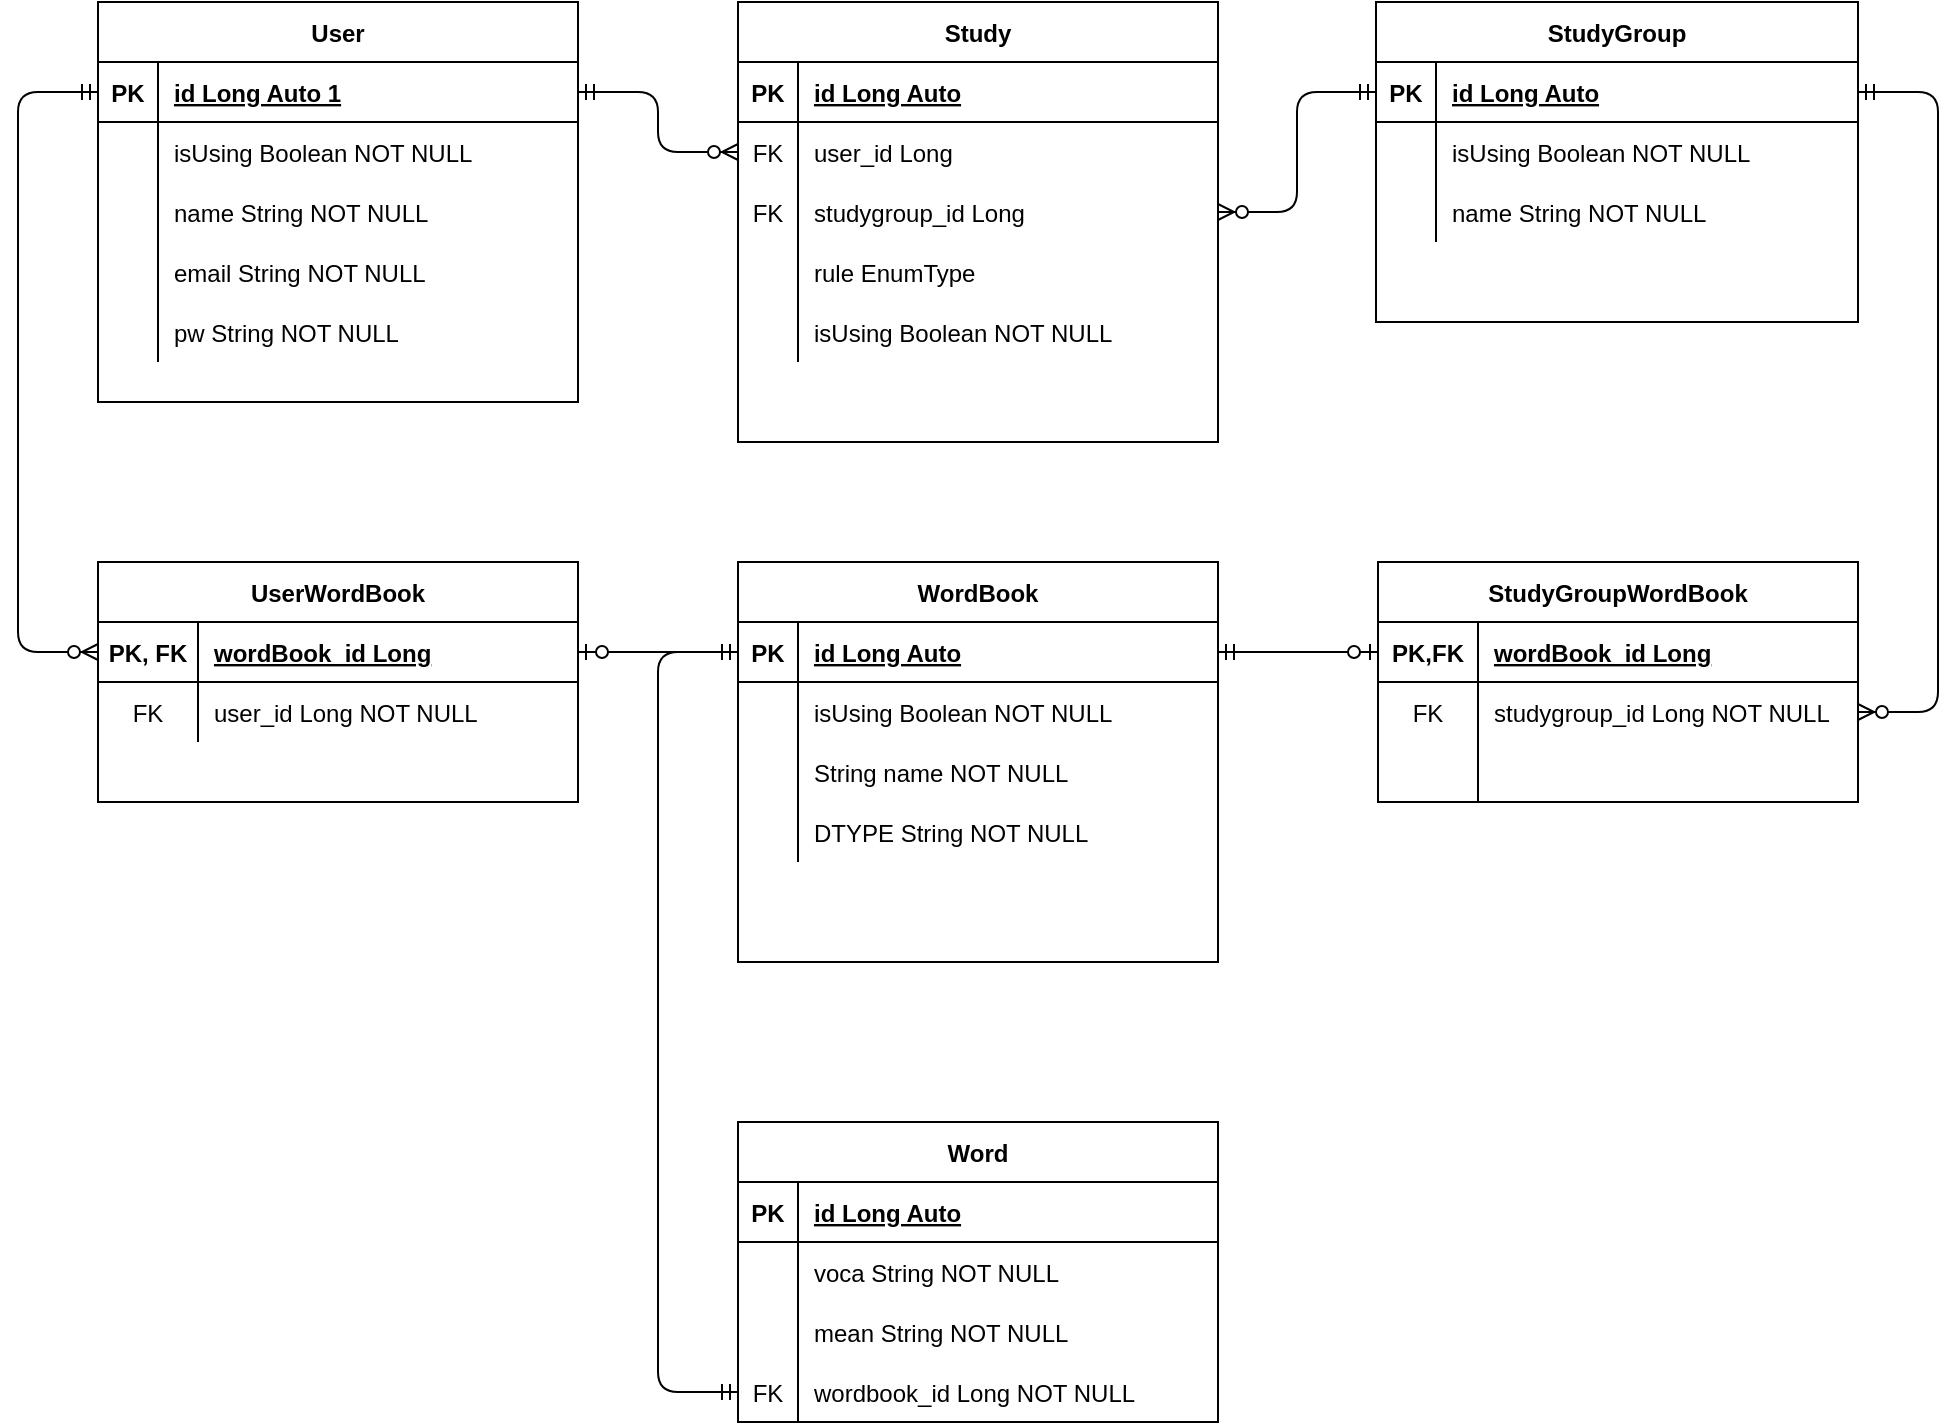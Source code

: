 <mxfile version="14.1.8" type="device"><diagram id="R2lEEEUBdFMjLlhIrx00" name="Page-1"><mxGraphModel dx="1346" dy="760" grid="1" gridSize="10" guides="1" tooltips="1" connect="1" arrows="1" fold="1" page="1" pageScale="1" pageWidth="850" pageHeight="1100" math="0" shadow="0" extFonts="Permanent Marker^https://fonts.googleapis.com/css?family=Permanent+Marker"><root><mxCell id="0"/><mxCell id="1" parent="0"/><mxCell id="C-vyLk0tnHw3VtMMgP7b-2" value="WordBook" style="shape=table;startSize=30;container=1;collapsible=1;childLayout=tableLayout;fixedRows=1;rowLines=0;fontStyle=1;align=center;resizeLast=1;" parent="1" vertex="1"><mxGeometry x="520" y="720" width="240" height="200" as="geometry"/></mxCell><mxCell id="C-vyLk0tnHw3VtMMgP7b-3" value="" style="shape=partialRectangle;collapsible=0;dropTarget=0;pointerEvents=0;fillColor=none;points=[[0,0.5],[1,0.5]];portConstraint=eastwest;top=0;left=0;right=0;bottom=1;" parent="C-vyLk0tnHw3VtMMgP7b-2" vertex="1"><mxGeometry y="30" width="240" height="30" as="geometry"/></mxCell><mxCell id="C-vyLk0tnHw3VtMMgP7b-4" value="PK" style="shape=partialRectangle;overflow=hidden;connectable=0;fillColor=none;top=0;left=0;bottom=0;right=0;fontStyle=1;" parent="C-vyLk0tnHw3VtMMgP7b-3" vertex="1"><mxGeometry width="30" height="30" as="geometry"/></mxCell><mxCell id="C-vyLk0tnHw3VtMMgP7b-5" value="id Long Auto" style="shape=partialRectangle;overflow=hidden;connectable=0;fillColor=none;top=0;left=0;bottom=0;right=0;align=left;spacingLeft=6;fontStyle=5;" parent="C-vyLk0tnHw3VtMMgP7b-3" vertex="1"><mxGeometry x="30" width="210" height="30" as="geometry"/></mxCell><mxCell id="C-vyLk0tnHw3VtMMgP7b-6" value="" style="shape=partialRectangle;collapsible=0;dropTarget=0;pointerEvents=0;fillColor=none;points=[[0,0.5],[1,0.5]];portConstraint=eastwest;top=0;left=0;right=0;bottom=0;" parent="C-vyLk0tnHw3VtMMgP7b-2" vertex="1"><mxGeometry y="60" width="240" height="30" as="geometry"/></mxCell><mxCell id="C-vyLk0tnHw3VtMMgP7b-7" value="" style="shape=partialRectangle;overflow=hidden;connectable=0;fillColor=none;top=0;left=0;bottom=0;right=0;" parent="C-vyLk0tnHw3VtMMgP7b-6" vertex="1"><mxGeometry width="30" height="30" as="geometry"/></mxCell><mxCell id="C-vyLk0tnHw3VtMMgP7b-8" value="isUsing Boolean NOT NULL" style="shape=partialRectangle;overflow=hidden;connectable=0;fillColor=none;top=0;left=0;bottom=0;right=0;align=left;spacingLeft=6;" parent="C-vyLk0tnHw3VtMMgP7b-6" vertex="1"><mxGeometry x="30" width="210" height="30" as="geometry"/></mxCell><mxCell id="C-vyLk0tnHw3VtMMgP7b-9" value="" style="shape=partialRectangle;collapsible=0;dropTarget=0;pointerEvents=0;fillColor=none;points=[[0,0.5],[1,0.5]];portConstraint=eastwest;top=0;left=0;right=0;bottom=0;" parent="C-vyLk0tnHw3VtMMgP7b-2" vertex="1"><mxGeometry y="90" width="240" height="30" as="geometry"/></mxCell><mxCell id="C-vyLk0tnHw3VtMMgP7b-10" value="" style="shape=partialRectangle;overflow=hidden;connectable=0;fillColor=none;top=0;left=0;bottom=0;right=0;" parent="C-vyLk0tnHw3VtMMgP7b-9" vertex="1"><mxGeometry width="30" height="30" as="geometry"/></mxCell><mxCell id="C-vyLk0tnHw3VtMMgP7b-11" value="String name NOT NULL" style="shape=partialRectangle;overflow=hidden;connectable=0;fillColor=none;top=0;left=0;bottom=0;right=0;align=left;spacingLeft=6;" parent="C-vyLk0tnHw3VtMMgP7b-9" vertex="1"><mxGeometry x="30" width="210" height="30" as="geometry"/></mxCell><mxCell id="I75-pqiJcvE2lzbX0p5q-72" value="" style="shape=partialRectangle;collapsible=0;dropTarget=0;pointerEvents=0;fillColor=none;top=0;left=0;bottom=0;right=0;points=[[0,0.5],[1,0.5]];portConstraint=eastwest;" parent="C-vyLk0tnHw3VtMMgP7b-2" vertex="1"><mxGeometry y="120" width="240" height="30" as="geometry"/></mxCell><mxCell id="I75-pqiJcvE2lzbX0p5q-73" value="" style="shape=partialRectangle;connectable=0;fillColor=none;top=0;left=0;bottom=0;right=0;editable=1;overflow=hidden;" parent="I75-pqiJcvE2lzbX0p5q-72" vertex="1"><mxGeometry width="30" height="30" as="geometry"/></mxCell><mxCell id="I75-pqiJcvE2lzbX0p5q-74" value="DTYPE String NOT NULL" style="shape=partialRectangle;connectable=0;fillColor=none;top=0;left=0;bottom=0;right=0;align=left;spacingLeft=6;overflow=hidden;" parent="I75-pqiJcvE2lzbX0p5q-72" vertex="1"><mxGeometry x="30" width="210" height="30" as="geometry"/></mxCell><mxCell id="C-vyLk0tnHw3VtMMgP7b-13" value="UserWordBook" style="shape=table;startSize=30;container=1;collapsible=1;childLayout=tableLayout;fixedRows=1;rowLines=0;fontStyle=1;align=center;resizeLast=1;" parent="1" vertex="1"><mxGeometry x="200" y="720" width="240" height="120" as="geometry"/></mxCell><mxCell id="C-vyLk0tnHw3VtMMgP7b-14" value="" style="shape=partialRectangle;collapsible=0;dropTarget=0;pointerEvents=0;fillColor=none;points=[[0,0.5],[1,0.5]];portConstraint=eastwest;top=0;left=0;right=0;bottom=1;" parent="C-vyLk0tnHw3VtMMgP7b-13" vertex="1"><mxGeometry y="30" width="240" height="30" as="geometry"/></mxCell><mxCell id="C-vyLk0tnHw3VtMMgP7b-15" value="PK, FK" style="shape=partialRectangle;overflow=hidden;connectable=0;fillColor=none;top=0;left=0;bottom=0;right=0;fontStyle=1;" parent="C-vyLk0tnHw3VtMMgP7b-14" vertex="1"><mxGeometry width="50" height="30" as="geometry"/></mxCell><mxCell id="C-vyLk0tnHw3VtMMgP7b-16" value="wordBook_id Long" style="shape=partialRectangle;overflow=hidden;connectable=0;fillColor=none;top=0;left=0;bottom=0;right=0;align=left;spacingLeft=6;fontStyle=5;" parent="C-vyLk0tnHw3VtMMgP7b-14" vertex="1"><mxGeometry x="50" width="190" height="30" as="geometry"/></mxCell><mxCell id="C-vyLk0tnHw3VtMMgP7b-17" value="" style="shape=partialRectangle;collapsible=0;dropTarget=0;pointerEvents=0;fillColor=none;points=[[0,0.5],[1,0.5]];portConstraint=eastwest;top=0;left=0;right=0;bottom=0;" parent="C-vyLk0tnHw3VtMMgP7b-13" vertex="1"><mxGeometry y="60" width="240" height="30" as="geometry"/></mxCell><mxCell id="C-vyLk0tnHw3VtMMgP7b-18" value="FK" style="shape=partialRectangle;overflow=hidden;connectable=0;fillColor=none;top=0;left=0;bottom=0;right=0;" parent="C-vyLk0tnHw3VtMMgP7b-17" vertex="1"><mxGeometry width="50" height="30" as="geometry"/></mxCell><mxCell id="C-vyLk0tnHw3VtMMgP7b-19" value="user_id Long NOT NULL" style="shape=partialRectangle;overflow=hidden;connectable=0;fillColor=none;top=0;left=0;bottom=0;right=0;align=left;spacingLeft=6;" parent="C-vyLk0tnHw3VtMMgP7b-17" vertex="1"><mxGeometry x="50" width="190" height="30" as="geometry"/></mxCell><mxCell id="C-vyLk0tnHw3VtMMgP7b-23" value="User" style="shape=table;startSize=30;container=1;collapsible=1;childLayout=tableLayout;fixedRows=1;rowLines=0;fontStyle=1;align=center;resizeLast=1;" parent="1" vertex="1"><mxGeometry x="200" y="440" width="240" height="200" as="geometry"/></mxCell><mxCell id="C-vyLk0tnHw3VtMMgP7b-24" value="" style="shape=partialRectangle;collapsible=0;dropTarget=0;pointerEvents=0;fillColor=none;points=[[0,0.5],[1,0.5]];portConstraint=eastwest;top=0;left=0;right=0;bottom=1;" parent="C-vyLk0tnHw3VtMMgP7b-23" vertex="1"><mxGeometry y="30" width="240" height="30" as="geometry"/></mxCell><mxCell id="C-vyLk0tnHw3VtMMgP7b-25" value="PK" style="shape=partialRectangle;overflow=hidden;connectable=0;fillColor=none;top=0;left=0;bottom=0;right=0;fontStyle=1;" parent="C-vyLk0tnHw3VtMMgP7b-24" vertex="1"><mxGeometry width="30" height="30" as="geometry"/></mxCell><mxCell id="C-vyLk0tnHw3VtMMgP7b-26" value="id Long Auto 1" style="shape=partialRectangle;overflow=hidden;connectable=0;fillColor=none;top=0;left=0;bottom=0;right=0;align=left;spacingLeft=6;fontStyle=5;" parent="C-vyLk0tnHw3VtMMgP7b-24" vertex="1"><mxGeometry x="30" width="210" height="30" as="geometry"/></mxCell><mxCell id="I75-pqiJcvE2lzbX0p5q-58" value="" style="shape=partialRectangle;collapsible=0;dropTarget=0;pointerEvents=0;fillColor=none;top=0;left=0;bottom=0;right=0;points=[[0,0.5],[1,0.5]];portConstraint=eastwest;" parent="C-vyLk0tnHw3VtMMgP7b-23" vertex="1"><mxGeometry y="60" width="240" height="30" as="geometry"/></mxCell><mxCell id="I75-pqiJcvE2lzbX0p5q-59" value="" style="shape=partialRectangle;connectable=0;fillColor=none;top=0;left=0;bottom=0;right=0;editable=1;overflow=hidden;" parent="I75-pqiJcvE2lzbX0p5q-58" vertex="1"><mxGeometry width="30" height="30" as="geometry"/></mxCell><mxCell id="I75-pqiJcvE2lzbX0p5q-60" value="isUsing Boolean NOT NULL" style="shape=partialRectangle;connectable=0;fillColor=none;top=0;left=0;bottom=0;right=0;align=left;spacingLeft=6;overflow=hidden;" parent="I75-pqiJcvE2lzbX0p5q-58" vertex="1"><mxGeometry x="30" width="210" height="30" as="geometry"/></mxCell><mxCell id="C-vyLk0tnHw3VtMMgP7b-27" value="" style="shape=partialRectangle;collapsible=0;dropTarget=0;pointerEvents=0;fillColor=none;points=[[0,0.5],[1,0.5]];portConstraint=eastwest;top=0;left=0;right=0;bottom=0;" parent="C-vyLk0tnHw3VtMMgP7b-23" vertex="1"><mxGeometry y="90" width="240" height="30" as="geometry"/></mxCell><mxCell id="C-vyLk0tnHw3VtMMgP7b-28" value="" style="shape=partialRectangle;overflow=hidden;connectable=0;fillColor=none;top=0;left=0;bottom=0;right=0;" parent="C-vyLk0tnHw3VtMMgP7b-27" vertex="1"><mxGeometry width="30" height="30" as="geometry"/></mxCell><mxCell id="C-vyLk0tnHw3VtMMgP7b-29" value="name String NOT NULL" style="shape=partialRectangle;overflow=hidden;connectable=0;fillColor=none;top=0;left=0;bottom=0;right=0;align=left;spacingLeft=6;" parent="C-vyLk0tnHw3VtMMgP7b-27" vertex="1"><mxGeometry x="30" width="210" height="30" as="geometry"/></mxCell><mxCell id="I75-pqiJcvE2lzbX0p5q-37" value="" style="shape=partialRectangle;collapsible=0;dropTarget=0;pointerEvents=0;fillColor=none;top=0;left=0;bottom=0;right=0;points=[[0,0.5],[1,0.5]];portConstraint=eastwest;" parent="C-vyLk0tnHw3VtMMgP7b-23" vertex="1"><mxGeometry y="120" width="240" height="30" as="geometry"/></mxCell><mxCell id="I75-pqiJcvE2lzbX0p5q-38" value="" style="shape=partialRectangle;connectable=0;fillColor=none;top=0;left=0;bottom=0;right=0;editable=1;overflow=hidden;" parent="I75-pqiJcvE2lzbX0p5q-37" vertex="1"><mxGeometry width="30" height="30" as="geometry"/></mxCell><mxCell id="I75-pqiJcvE2lzbX0p5q-39" value="email String NOT NULL" style="shape=partialRectangle;connectable=0;fillColor=none;top=0;left=0;bottom=0;right=0;align=left;spacingLeft=6;overflow=hidden;" parent="I75-pqiJcvE2lzbX0p5q-37" vertex="1"><mxGeometry x="30" width="210" height="30" as="geometry"/></mxCell><mxCell id="I75-pqiJcvE2lzbX0p5q-44" value="" style="shape=partialRectangle;collapsible=0;dropTarget=0;pointerEvents=0;fillColor=none;top=0;left=0;bottom=0;right=0;points=[[0,0.5],[1,0.5]];portConstraint=eastwest;" parent="C-vyLk0tnHw3VtMMgP7b-23" vertex="1"><mxGeometry y="150" width="240" height="30" as="geometry"/></mxCell><mxCell id="I75-pqiJcvE2lzbX0p5q-45" value="" style="shape=partialRectangle;connectable=0;fillColor=none;top=0;left=0;bottom=0;right=0;editable=1;overflow=hidden;" parent="I75-pqiJcvE2lzbX0p5q-44" vertex="1"><mxGeometry width="30" height="30" as="geometry"/></mxCell><mxCell id="I75-pqiJcvE2lzbX0p5q-46" value="pw String NOT NULL" style="shape=partialRectangle;connectable=0;fillColor=none;top=0;left=0;bottom=0;right=0;align=left;spacingLeft=6;overflow=hidden;" parent="I75-pqiJcvE2lzbX0p5q-44" vertex="1"><mxGeometry x="30" width="210" height="30" as="geometry"/></mxCell><mxCell id="I75-pqiJcvE2lzbX0p5q-1" value="StudyGroupWordBook" style="shape=table;startSize=30;container=1;collapsible=1;childLayout=tableLayout;fixedRows=1;rowLines=0;fontStyle=1;align=center;resizeLast=1;" parent="1" vertex="1"><mxGeometry x="840" y="720" width="240" height="120" as="geometry"/></mxCell><mxCell id="I75-pqiJcvE2lzbX0p5q-2" value="" style="shape=partialRectangle;collapsible=0;dropTarget=0;pointerEvents=0;fillColor=none;points=[[0,0.5],[1,0.5]];portConstraint=eastwest;top=0;left=0;right=0;bottom=1;" parent="I75-pqiJcvE2lzbX0p5q-1" vertex="1"><mxGeometry y="30" width="240" height="30" as="geometry"/></mxCell><mxCell id="I75-pqiJcvE2lzbX0p5q-3" value="PK,FK" style="shape=partialRectangle;overflow=hidden;connectable=0;fillColor=none;top=0;left=0;bottom=0;right=0;fontStyle=1;" parent="I75-pqiJcvE2lzbX0p5q-2" vertex="1"><mxGeometry width="50" height="30" as="geometry"/></mxCell><mxCell id="I75-pqiJcvE2lzbX0p5q-4" value="wordBook_id Long" style="shape=partialRectangle;overflow=hidden;connectable=0;fillColor=none;top=0;left=0;bottom=0;right=0;align=left;spacingLeft=6;fontStyle=5;" parent="I75-pqiJcvE2lzbX0p5q-2" vertex="1"><mxGeometry x="50" width="190" height="30" as="geometry"/></mxCell><mxCell id="I75-pqiJcvE2lzbX0p5q-5" value="" style="shape=partialRectangle;collapsible=0;dropTarget=0;pointerEvents=0;fillColor=none;points=[[0,0.5],[1,0.5]];portConstraint=eastwest;top=0;left=0;right=0;bottom=0;" parent="I75-pqiJcvE2lzbX0p5q-1" vertex="1"><mxGeometry y="60" width="240" height="30" as="geometry"/></mxCell><mxCell id="I75-pqiJcvE2lzbX0p5q-6" value="FK" style="shape=partialRectangle;overflow=hidden;connectable=0;fillColor=none;top=0;left=0;bottom=0;right=0;" parent="I75-pqiJcvE2lzbX0p5q-5" vertex="1"><mxGeometry width="50" height="30" as="geometry"/></mxCell><mxCell id="I75-pqiJcvE2lzbX0p5q-7" value="studygroup_id Long NOT NULL" style="shape=partialRectangle;overflow=hidden;connectable=0;fillColor=none;top=0;left=0;bottom=0;right=0;align=left;spacingLeft=6;" parent="I75-pqiJcvE2lzbX0p5q-5" vertex="1"><mxGeometry x="50" width="190" height="30" as="geometry"/></mxCell><mxCell id="I75-pqiJcvE2lzbX0p5q-8" value="" style="shape=partialRectangle;collapsible=0;dropTarget=0;pointerEvents=0;fillColor=none;points=[[0,0.5],[1,0.5]];portConstraint=eastwest;top=0;left=0;right=0;bottom=0;" parent="I75-pqiJcvE2lzbX0p5q-1" vertex="1"><mxGeometry y="90" width="240" height="30" as="geometry"/></mxCell><mxCell id="I75-pqiJcvE2lzbX0p5q-9" value="" style="shape=partialRectangle;overflow=hidden;connectable=0;fillColor=none;top=0;left=0;bottom=0;right=0;" parent="I75-pqiJcvE2lzbX0p5q-8" vertex="1"><mxGeometry width="50" height="30" as="geometry"/></mxCell><mxCell id="I75-pqiJcvE2lzbX0p5q-10" value="" style="shape=partialRectangle;overflow=hidden;connectable=0;fillColor=none;top=0;left=0;bottom=0;right=0;align=left;spacingLeft=6;" parent="I75-pqiJcvE2lzbX0p5q-8" vertex="1"><mxGeometry x="50" width="190" height="30" as="geometry"/></mxCell><mxCell id="I75-pqiJcvE2lzbX0p5q-11" value="Study" style="shape=table;startSize=30;container=1;collapsible=1;childLayout=tableLayout;fixedRows=1;rowLines=0;fontStyle=1;align=center;resizeLast=1;" parent="1" vertex="1"><mxGeometry x="520" y="440" width="240" height="220" as="geometry"/></mxCell><mxCell id="I75-pqiJcvE2lzbX0p5q-12" value="" style="shape=partialRectangle;collapsible=0;dropTarget=0;pointerEvents=0;fillColor=none;points=[[0,0.5],[1,0.5]];portConstraint=eastwest;top=0;left=0;right=0;bottom=1;" parent="I75-pqiJcvE2lzbX0p5q-11" vertex="1"><mxGeometry y="30" width="240" height="30" as="geometry"/></mxCell><mxCell id="I75-pqiJcvE2lzbX0p5q-13" value="PK" style="shape=partialRectangle;overflow=hidden;connectable=0;fillColor=none;top=0;left=0;bottom=0;right=0;fontStyle=1;" parent="I75-pqiJcvE2lzbX0p5q-12" vertex="1"><mxGeometry width="30" height="30" as="geometry"/></mxCell><mxCell id="I75-pqiJcvE2lzbX0p5q-14" value="id Long Auto" style="shape=partialRectangle;overflow=hidden;connectable=0;fillColor=none;top=0;left=0;bottom=0;right=0;align=left;spacingLeft=6;fontStyle=5;" parent="I75-pqiJcvE2lzbX0p5q-12" vertex="1"><mxGeometry x="30" width="210" height="30" as="geometry"/></mxCell><mxCell id="I75-pqiJcvE2lzbX0p5q-15" value="" style="shape=partialRectangle;collapsible=0;dropTarget=0;pointerEvents=0;fillColor=none;points=[[0,0.5],[1,0.5]];portConstraint=eastwest;top=0;left=0;right=0;bottom=0;" parent="I75-pqiJcvE2lzbX0p5q-11" vertex="1"><mxGeometry y="60" width="240" height="30" as="geometry"/></mxCell><mxCell id="I75-pqiJcvE2lzbX0p5q-16" value="FK" style="shape=partialRectangle;overflow=hidden;connectable=0;fillColor=none;top=0;left=0;bottom=0;right=0;" parent="I75-pqiJcvE2lzbX0p5q-15" vertex="1"><mxGeometry width="30" height="30" as="geometry"/></mxCell><mxCell id="I75-pqiJcvE2lzbX0p5q-17" value="user_id Long " style="shape=partialRectangle;overflow=hidden;connectable=0;fillColor=none;top=0;left=0;bottom=0;right=0;align=left;spacingLeft=6;" parent="I75-pqiJcvE2lzbX0p5q-15" vertex="1"><mxGeometry x="30" width="210" height="30" as="geometry"/></mxCell><mxCell id="I75-pqiJcvE2lzbX0p5q-55" value="" style="shape=partialRectangle;collapsible=0;dropTarget=0;pointerEvents=0;fillColor=none;top=0;left=0;bottom=0;right=0;points=[[0,0.5],[1,0.5]];portConstraint=eastwest;" parent="I75-pqiJcvE2lzbX0p5q-11" vertex="1"><mxGeometry y="90" width="240" height="30" as="geometry"/></mxCell><mxCell id="I75-pqiJcvE2lzbX0p5q-56" value="FK" style="shape=partialRectangle;connectable=0;fillColor=none;top=0;left=0;bottom=0;right=0;editable=1;overflow=hidden;" parent="I75-pqiJcvE2lzbX0p5q-55" vertex="1"><mxGeometry width="30" height="30" as="geometry"/></mxCell><mxCell id="I75-pqiJcvE2lzbX0p5q-57" value="studygroup_id Long" style="shape=partialRectangle;connectable=0;fillColor=none;top=0;left=0;bottom=0;right=0;align=left;spacingLeft=6;overflow=hidden;" parent="I75-pqiJcvE2lzbX0p5q-55" vertex="1"><mxGeometry x="30" width="210" height="30" as="geometry"/></mxCell><mxCell id="w5dQ6MpIWgU-_Uae7PF5-1" value="" style="shape=partialRectangle;collapsible=0;dropTarget=0;pointerEvents=0;fillColor=none;top=0;left=0;bottom=0;right=0;points=[[0,0.5],[1,0.5]];portConstraint=eastwest;" vertex="1" parent="I75-pqiJcvE2lzbX0p5q-11"><mxGeometry y="120" width="240" height="30" as="geometry"/></mxCell><mxCell id="w5dQ6MpIWgU-_Uae7PF5-2" value="" style="shape=partialRectangle;connectable=0;fillColor=none;top=0;left=0;bottom=0;right=0;editable=1;overflow=hidden;" vertex="1" parent="w5dQ6MpIWgU-_Uae7PF5-1"><mxGeometry width="30" height="30" as="geometry"/></mxCell><mxCell id="w5dQ6MpIWgU-_Uae7PF5-3" value="rule EnumType" style="shape=partialRectangle;connectable=0;fillColor=none;top=0;left=0;bottom=0;right=0;align=left;spacingLeft=6;overflow=hidden;" vertex="1" parent="w5dQ6MpIWgU-_Uae7PF5-1"><mxGeometry x="30" width="210" height="30" as="geometry"/></mxCell><mxCell id="w5dQ6MpIWgU-_Uae7PF5-10" value="" style="shape=partialRectangle;collapsible=0;dropTarget=0;pointerEvents=0;fillColor=none;top=0;left=0;bottom=0;right=0;points=[[0,0.5],[1,0.5]];portConstraint=eastwest;" vertex="1" parent="I75-pqiJcvE2lzbX0p5q-11"><mxGeometry y="150" width="240" height="30" as="geometry"/></mxCell><mxCell id="w5dQ6MpIWgU-_Uae7PF5-11" value="" style="shape=partialRectangle;connectable=0;fillColor=none;top=0;left=0;bottom=0;right=0;editable=1;overflow=hidden;" vertex="1" parent="w5dQ6MpIWgU-_Uae7PF5-10"><mxGeometry width="30" height="30" as="geometry"/></mxCell><mxCell id="w5dQ6MpIWgU-_Uae7PF5-12" value="isUsing Boolean NOT NULL" style="shape=partialRectangle;connectable=0;fillColor=none;top=0;left=0;bottom=0;right=0;align=left;spacingLeft=6;overflow=hidden;" vertex="1" parent="w5dQ6MpIWgU-_Uae7PF5-10"><mxGeometry x="30" width="210" height="30" as="geometry"/></mxCell><mxCell id="I75-pqiJcvE2lzbX0p5q-18" value="StudyGroup" style="shape=table;startSize=30;container=1;collapsible=1;childLayout=tableLayout;fixedRows=1;rowLines=0;fontStyle=1;align=center;resizeLast=1;" parent="1" vertex="1"><mxGeometry x="839" y="440" width="241" height="160" as="geometry"/></mxCell><mxCell id="I75-pqiJcvE2lzbX0p5q-19" value="" style="shape=partialRectangle;collapsible=0;dropTarget=0;pointerEvents=0;fillColor=none;points=[[0,0.5],[1,0.5]];portConstraint=eastwest;top=0;left=0;right=0;bottom=1;" parent="I75-pqiJcvE2lzbX0p5q-18" vertex="1"><mxGeometry y="30" width="241" height="30" as="geometry"/></mxCell><mxCell id="I75-pqiJcvE2lzbX0p5q-20" value="PK" style="shape=partialRectangle;overflow=hidden;connectable=0;fillColor=none;top=0;left=0;bottom=0;right=0;fontStyle=1;" parent="I75-pqiJcvE2lzbX0p5q-19" vertex="1"><mxGeometry width="30" height="30" as="geometry"/></mxCell><mxCell id="I75-pqiJcvE2lzbX0p5q-21" value="id Long Auto" style="shape=partialRectangle;overflow=hidden;connectable=0;fillColor=none;top=0;left=0;bottom=0;right=0;align=left;spacingLeft=6;fontStyle=5;" parent="I75-pqiJcvE2lzbX0p5q-19" vertex="1"><mxGeometry x="30" width="211" height="30" as="geometry"/></mxCell><mxCell id="I75-pqiJcvE2lzbX0p5q-66" value="" style="shape=partialRectangle;collapsible=0;dropTarget=0;pointerEvents=0;fillColor=none;top=0;left=0;bottom=0;right=0;points=[[0,0.5],[1,0.5]];portConstraint=eastwest;" parent="I75-pqiJcvE2lzbX0p5q-18" vertex="1"><mxGeometry y="60" width="241" height="30" as="geometry"/></mxCell><mxCell id="I75-pqiJcvE2lzbX0p5q-67" value="" style="shape=partialRectangle;connectable=0;fillColor=none;top=0;left=0;bottom=0;right=0;editable=1;overflow=hidden;" parent="I75-pqiJcvE2lzbX0p5q-66" vertex="1"><mxGeometry width="30" height="30" as="geometry"/></mxCell><mxCell id="I75-pqiJcvE2lzbX0p5q-68" value="isUsing Boolean NOT NULL" style="shape=partialRectangle;connectable=0;fillColor=none;top=0;left=0;bottom=0;right=0;align=left;spacingLeft=6;overflow=hidden;" parent="I75-pqiJcvE2lzbX0p5q-66" vertex="1"><mxGeometry x="30" width="211" height="30" as="geometry"/></mxCell><mxCell id="I75-pqiJcvE2lzbX0p5q-69" value="" style="shape=partialRectangle;collapsible=0;dropTarget=0;pointerEvents=0;fillColor=none;top=0;left=0;bottom=0;right=0;points=[[0,0.5],[1,0.5]];portConstraint=eastwest;" parent="I75-pqiJcvE2lzbX0p5q-18" vertex="1"><mxGeometry y="90" width="241" height="30" as="geometry"/></mxCell><mxCell id="I75-pqiJcvE2lzbX0p5q-70" value="" style="shape=partialRectangle;connectable=0;fillColor=none;top=0;left=0;bottom=0;right=0;editable=1;overflow=hidden;" parent="I75-pqiJcvE2lzbX0p5q-69" vertex="1"><mxGeometry width="30" height="30" as="geometry"/></mxCell><mxCell id="I75-pqiJcvE2lzbX0p5q-71" value="name String NOT NULL" style="shape=partialRectangle;connectable=0;fillColor=none;top=0;left=0;bottom=0;right=0;align=left;spacingLeft=6;overflow=hidden;" parent="I75-pqiJcvE2lzbX0p5q-69" vertex="1"><mxGeometry x="30" width="211" height="30" as="geometry"/></mxCell><mxCell id="I75-pqiJcvE2lzbX0p5q-25" value="Word" style="shape=table;startSize=30;container=1;collapsible=1;childLayout=tableLayout;fixedRows=1;rowLines=0;fontStyle=1;align=center;resizeLast=1;" parent="1" vertex="1"><mxGeometry x="520" y="1000" width="240" height="150" as="geometry"/></mxCell><mxCell id="I75-pqiJcvE2lzbX0p5q-26" value="" style="shape=partialRectangle;collapsible=0;dropTarget=0;pointerEvents=0;fillColor=none;points=[[0,0.5],[1,0.5]];portConstraint=eastwest;top=0;left=0;right=0;bottom=1;" parent="I75-pqiJcvE2lzbX0p5q-25" vertex="1"><mxGeometry y="30" width="240" height="30" as="geometry"/></mxCell><mxCell id="I75-pqiJcvE2lzbX0p5q-27" value="PK" style="shape=partialRectangle;overflow=hidden;connectable=0;fillColor=none;top=0;left=0;bottom=0;right=0;fontStyle=1;" parent="I75-pqiJcvE2lzbX0p5q-26" vertex="1"><mxGeometry width="30" height="30" as="geometry"/></mxCell><mxCell id="I75-pqiJcvE2lzbX0p5q-28" value="id Long Auto" style="shape=partialRectangle;overflow=hidden;connectable=0;fillColor=none;top=0;left=0;bottom=0;right=0;align=left;spacingLeft=6;fontStyle=5;" parent="I75-pqiJcvE2lzbX0p5q-26" vertex="1"><mxGeometry x="30" width="210" height="30" as="geometry"/></mxCell><mxCell id="I75-pqiJcvE2lzbX0p5q-29" value="" style="shape=partialRectangle;collapsible=0;dropTarget=0;pointerEvents=0;fillColor=none;points=[[0,0.5],[1,0.5]];portConstraint=eastwest;top=0;left=0;right=0;bottom=0;" parent="I75-pqiJcvE2lzbX0p5q-25" vertex="1"><mxGeometry y="60" width="240" height="30" as="geometry"/></mxCell><mxCell id="I75-pqiJcvE2lzbX0p5q-30" value="" style="shape=partialRectangle;overflow=hidden;connectable=0;fillColor=none;top=0;left=0;bottom=0;right=0;" parent="I75-pqiJcvE2lzbX0p5q-29" vertex="1"><mxGeometry width="30" height="30" as="geometry"/></mxCell><mxCell id="I75-pqiJcvE2lzbX0p5q-31" value="voca String NOT NULL" style="shape=partialRectangle;overflow=hidden;connectable=0;fillColor=none;top=0;left=0;bottom=0;right=0;align=left;spacingLeft=6;" parent="I75-pqiJcvE2lzbX0p5q-29" vertex="1"><mxGeometry x="30" width="210" height="30" as="geometry"/></mxCell><mxCell id="I75-pqiJcvE2lzbX0p5q-87" value="" style="shape=partialRectangle;collapsible=0;dropTarget=0;pointerEvents=0;fillColor=none;top=0;left=0;bottom=0;right=0;points=[[0,0.5],[1,0.5]];portConstraint=eastwest;" parent="I75-pqiJcvE2lzbX0p5q-25" vertex="1"><mxGeometry y="90" width="240" height="30" as="geometry"/></mxCell><mxCell id="I75-pqiJcvE2lzbX0p5q-88" value="" style="shape=partialRectangle;connectable=0;fillColor=none;top=0;left=0;bottom=0;right=0;editable=1;overflow=hidden;" parent="I75-pqiJcvE2lzbX0p5q-87" vertex="1"><mxGeometry width="30" height="30" as="geometry"/></mxCell><mxCell id="I75-pqiJcvE2lzbX0p5q-89" value="mean String NOT NULL" style="shape=partialRectangle;connectable=0;fillColor=none;top=0;left=0;bottom=0;right=0;align=left;spacingLeft=6;overflow=hidden;" parent="I75-pqiJcvE2lzbX0p5q-87" vertex="1"><mxGeometry x="30" width="210" height="30" as="geometry"/></mxCell><mxCell id="I75-pqiJcvE2lzbX0p5q-90" value="" style="shape=partialRectangle;collapsible=0;dropTarget=0;pointerEvents=0;fillColor=none;top=0;left=0;bottom=0;right=0;points=[[0,0.5],[1,0.5]];portConstraint=eastwest;" parent="I75-pqiJcvE2lzbX0p5q-25" vertex="1"><mxGeometry y="120" width="240" height="30" as="geometry"/></mxCell><mxCell id="I75-pqiJcvE2lzbX0p5q-91" value="FK" style="shape=partialRectangle;connectable=0;fillColor=none;top=0;left=0;bottom=0;right=0;fontStyle=0;overflow=hidden;" parent="I75-pqiJcvE2lzbX0p5q-90" vertex="1"><mxGeometry width="30" height="30" as="geometry"/></mxCell><mxCell id="I75-pqiJcvE2lzbX0p5q-92" value="wordbook_id Long NOT NULL" style="shape=partialRectangle;connectable=0;fillColor=none;top=0;left=0;bottom=0;right=0;align=left;spacingLeft=6;fontStyle=0;overflow=hidden;" parent="I75-pqiJcvE2lzbX0p5q-90" vertex="1"><mxGeometry x="30" width="210" height="30" as="geometry"/></mxCell><mxCell id="I75-pqiJcvE2lzbX0p5q-77" value="" style="edgeStyle=orthogonalEdgeStyle;fontSize=12;html=1;endArrow=ERzeroToOne;startArrow=ERmandOne;exitX=0;exitY=0.5;exitDx=0;exitDy=0;entryX=1;entryY=0.5;entryDx=0;entryDy=0;" parent="1" source="C-vyLk0tnHw3VtMMgP7b-3" target="C-vyLk0tnHw3VtMMgP7b-14" edge="1"><mxGeometry width="100" height="100" relative="1" as="geometry"><mxPoint x="700" y="650" as="sourcePoint"/><mxPoint x="470" y="650" as="targetPoint"/></mxGeometry></mxCell><mxCell id="I75-pqiJcvE2lzbX0p5q-78" value="" style="edgeStyle=orthogonalEdgeStyle;fontSize=12;html=1;endArrow=ERzeroToOne;startArrow=ERmandOne;" parent="1" source="C-vyLk0tnHw3VtMMgP7b-3" edge="1"><mxGeometry width="100" height="100" relative="1" as="geometry"><mxPoint x="761" y="840" as="sourcePoint"/><mxPoint x="840" y="765" as="targetPoint"/></mxGeometry></mxCell><mxCell id="I75-pqiJcvE2lzbX0p5q-79" value="" style="edgeStyle=orthogonalEdgeStyle;fontSize=12;html=1;endArrow=ERzeroToMany;startArrow=ERmandOne;exitX=1;exitY=0.5;exitDx=0;exitDy=0;entryX=0;entryY=0.5;entryDx=0;entryDy=0;" parent="1" source="C-vyLk0tnHw3VtMMgP7b-24" target="I75-pqiJcvE2lzbX0p5q-15" edge="1"><mxGeometry width="100" height="100" relative="1" as="geometry"><mxPoint x="451" y="485" as="sourcePoint"/><mxPoint x="581" y="450" as="targetPoint"/></mxGeometry></mxCell><mxCell id="I75-pqiJcvE2lzbX0p5q-80" value="" style="edgeStyle=orthogonalEdgeStyle;fontSize=12;html=1;endArrow=ERzeroToMany;startArrow=ERmandOne;entryX=1;entryY=0.5;entryDx=0;entryDy=0;exitX=0;exitY=0.5;exitDx=0;exitDy=0;" parent="1" source="I75-pqiJcvE2lzbX0p5q-19" target="I75-pqiJcvE2lzbX0p5q-55" edge="1"><mxGeometry width="100" height="100" relative="1" as="geometry"><mxPoint x="789" y="670" as="sourcePoint"/><mxPoint x="900" y="450" as="targetPoint"/></mxGeometry></mxCell><mxCell id="I75-pqiJcvE2lzbX0p5q-82" style="edgeStyle=orthogonalEdgeStyle;rounded=0;orthogonalLoop=1;jettySize=auto;html=1;exitX=1;exitY=0.5;exitDx=0;exitDy=0;" parent="1" edge="1"><mxGeometry relative="1" as="geometry"><mxPoint x="451" y="765" as="targetPoint"/><mxPoint x="451" y="765" as="sourcePoint"/></mxGeometry></mxCell><mxCell id="I75-pqiJcvE2lzbX0p5q-83" value="" style="edgeStyle=orthogonalEdgeStyle;fontSize=12;html=1;endArrow=ERzeroToMany;startArrow=ERmandOne;entryX=0;entryY=0.5;entryDx=0;entryDy=0;exitX=0;exitY=0.5;exitDx=0;exitDy=0;" parent="1" source="C-vyLk0tnHw3VtMMgP7b-24" target="C-vyLk0tnHw3VtMMgP7b-14" edge="1"><mxGeometry width="100" height="100" relative="1" as="geometry"><mxPoint x="140" y="490" as="sourcePoint"/><mxPoint x="100" y="830" as="targetPoint"/><Array as="points"><mxPoint x="160" y="485"/><mxPoint x="160" y="765"/></Array></mxGeometry></mxCell><mxCell id="I75-pqiJcvE2lzbX0p5q-85" value="" style="edgeStyle=orthogonalEdgeStyle;fontSize=12;html=1;endArrow=ERzeroToMany;startArrow=ERmandOne;exitX=1;exitY=0.5;exitDx=0;exitDy=0;entryX=1;entryY=0.5;entryDx=0;entryDy=0;" parent="1" source="I75-pqiJcvE2lzbX0p5q-19" target="I75-pqiJcvE2lzbX0p5q-5" edge="1"><mxGeometry width="100" height="100" relative="1" as="geometry"><mxPoint x="590" y="840" as="sourcePoint"/><mxPoint x="1180" y="550" as="targetPoint"/><Array as="points"><mxPoint x="1120" y="485"/><mxPoint x="1120" y="795"/></Array></mxGeometry></mxCell><mxCell id="I75-pqiJcvE2lzbX0p5q-93" value="" style="edgeStyle=orthogonalEdgeStyle;fontSize=12;html=1;endArrow=ERmandOne;startArrow=ERmandOne;exitX=0;exitY=0.5;exitDx=0;exitDy=0;entryX=0;entryY=0.5;entryDx=0;entryDy=0;" parent="1" source="I75-pqiJcvE2lzbX0p5q-90" target="C-vyLk0tnHw3VtMMgP7b-3" edge="1"><mxGeometry width="100" height="100" relative="1" as="geometry"><mxPoint x="590" y="920" as="sourcePoint"/><mxPoint x="690" y="820" as="targetPoint"/><Array as="points"><mxPoint x="480" y="1135"/><mxPoint x="480" y="765"/></Array></mxGeometry></mxCell><mxCell id="w5dQ6MpIWgU-_Uae7PF5-7" value="" style="endArrow=none;html=1;rounded=0;" edge="1" parent="1"><mxGeometry relative="1" as="geometry"><mxPoint x="600" y="780" as="sourcePoint"/><mxPoint x="760" y="780" as="targetPoint"/></mxGeometry></mxCell></root></mxGraphModel></diagram></mxfile>
